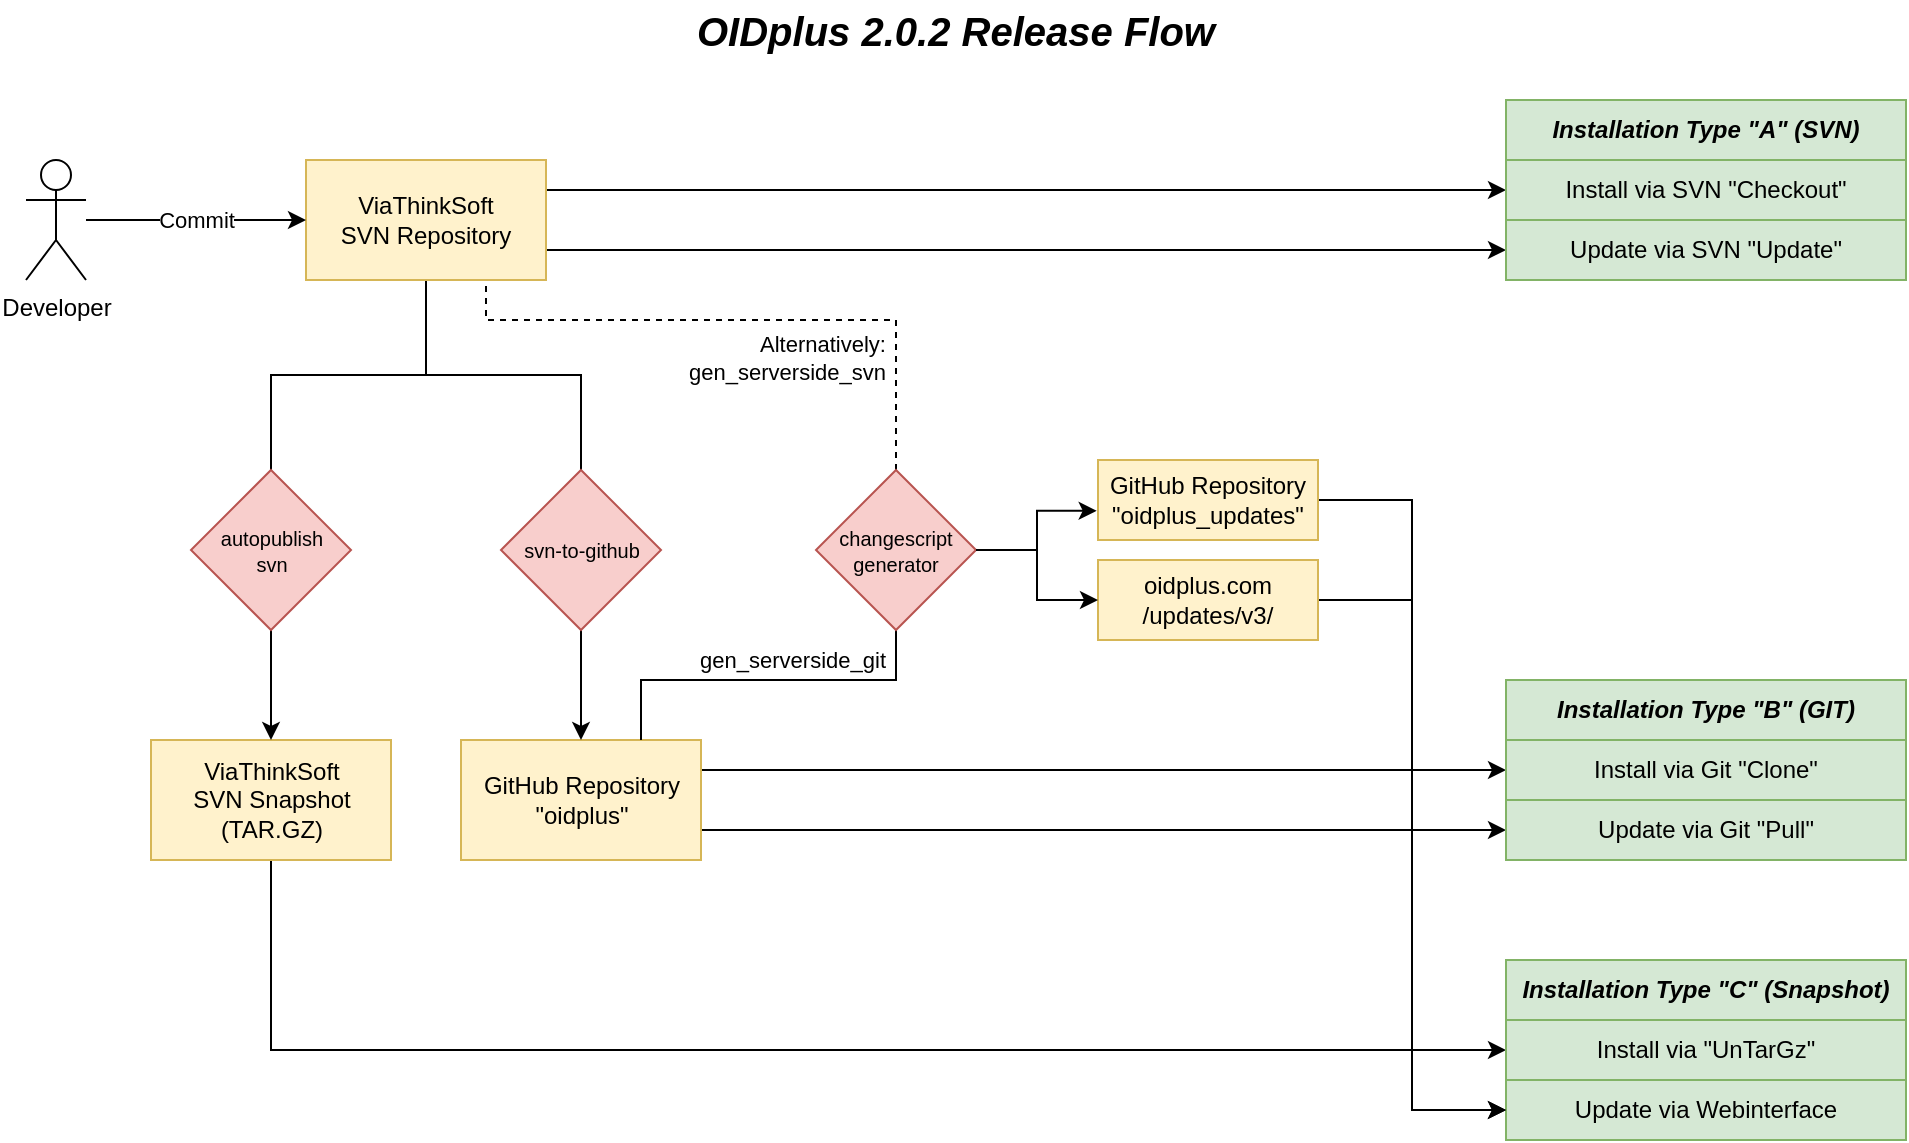 <mxfile version="24.8.4">
  <diagram id="DArt9t6vWIeZLzNnKvh0" name="Page-1">
    <mxGraphModel dx="1220" dy="1820" grid="1" gridSize="10" guides="1" tooltips="1" connect="1" arrows="1" fold="1" page="1" pageScale="1" pageWidth="827" pageHeight="1169" math="0" shadow="0">
      <root>
        <mxCell id="0" />
        <mxCell id="1" parent="0" />
        <mxCell id="pzTQoOp8B2-7x3eVgFas-1" style="edgeStyle=orthogonalEdgeStyle;rounded=0;orthogonalLoop=1;jettySize=auto;html=1;endArrow=none;endFill=0;" edge="1" parent="1" source="YnHPVtSprjfw0wVGQJYI-18" target="YnHPVtSprjfw0wVGQJYI-42">
          <mxGeometry relative="1" as="geometry" />
        </mxCell>
        <mxCell id="pzTQoOp8B2-7x3eVgFas-2" style="edgeStyle=orthogonalEdgeStyle;rounded=0;orthogonalLoop=1;jettySize=auto;html=1;endArrow=none;endFill=0;" edge="1" parent="1" source="YnHPVtSprjfw0wVGQJYI-18" target="YnHPVtSprjfw0wVGQJYI-44">
          <mxGeometry relative="1" as="geometry" />
        </mxCell>
        <mxCell id="pzTQoOp8B2-7x3eVgFas-17" style="edgeStyle=orthogonalEdgeStyle;rounded=0;orthogonalLoop=1;jettySize=auto;html=1;exitX=1;exitY=0.25;exitDx=0;exitDy=0;entryX=0;entryY=0.5;entryDx=0;entryDy=0;" edge="1" parent="1" source="YnHPVtSprjfw0wVGQJYI-18" target="YnHPVtSprjfw0wVGQJYI-22">
          <mxGeometry relative="1" as="geometry" />
        </mxCell>
        <mxCell id="pzTQoOp8B2-7x3eVgFas-18" style="edgeStyle=orthogonalEdgeStyle;rounded=0;orthogonalLoop=1;jettySize=auto;html=1;exitX=1;exitY=0.75;exitDx=0;exitDy=0;entryX=0;entryY=0.5;entryDx=0;entryDy=0;" edge="1" parent="1" source="YnHPVtSprjfw0wVGQJYI-18" target="YnHPVtSprjfw0wVGQJYI-30">
          <mxGeometry relative="1" as="geometry" />
        </mxCell>
        <mxCell id="YnHPVtSprjfw0wVGQJYI-18" value="ViaThinkSoft&lt;br&gt;SVN Repository" style="rounded=0;whiteSpace=wrap;html=1;fillColor=#fff2cc;strokeColor=#d6b656;" parent="1" vertex="1">
          <mxGeometry x="170" y="-1060" width="120" height="60" as="geometry" />
        </mxCell>
        <mxCell id="pzTQoOp8B2-7x3eVgFas-22" style="edgeStyle=orthogonalEdgeStyle;rounded=0;orthogonalLoop=1;jettySize=auto;html=1;entryX=0;entryY=0.5;entryDx=0;entryDy=0;" edge="1" parent="1" source="YnHPVtSprjfw0wVGQJYI-19" target="YnHPVtSprjfw0wVGQJYI-24">
          <mxGeometry relative="1" as="geometry">
            <Array as="points">
              <mxPoint x="153" y="-615" />
            </Array>
          </mxGeometry>
        </mxCell>
        <mxCell id="YnHPVtSprjfw0wVGQJYI-19" value="ViaThinkSoft&lt;br&gt;SVN Snapshot (TAR.GZ)" style="rounded=0;whiteSpace=wrap;html=1;fillColor=#fff2cc;strokeColor=#d6b656;" parent="1" vertex="1">
          <mxGeometry x="92.5" y="-770" width="120" height="60" as="geometry" />
        </mxCell>
        <mxCell id="pzTQoOp8B2-7x3eVgFas-23" style="edgeStyle=orthogonalEdgeStyle;rounded=0;orthogonalLoop=1;jettySize=auto;html=1;exitX=1;exitY=0.75;exitDx=0;exitDy=0;entryX=0;entryY=0.5;entryDx=0;entryDy=0;" edge="1" parent="1" source="YnHPVtSprjfw0wVGQJYI-20" target="YnHPVtSprjfw0wVGQJYI-32">
          <mxGeometry relative="1" as="geometry" />
        </mxCell>
        <mxCell id="pzTQoOp8B2-7x3eVgFas-24" style="edgeStyle=orthogonalEdgeStyle;rounded=0;orthogonalLoop=1;jettySize=auto;html=1;exitX=1;exitY=0.25;exitDx=0;exitDy=0;entryX=0;entryY=0.5;entryDx=0;entryDy=0;" edge="1" parent="1" source="YnHPVtSprjfw0wVGQJYI-20" target="YnHPVtSprjfw0wVGQJYI-26">
          <mxGeometry relative="1" as="geometry" />
        </mxCell>
        <mxCell id="YnHPVtSprjfw0wVGQJYI-20" value="GitHub Repository&lt;div&gt;&quot;oidplus&quot;&lt;/div&gt;" style="rounded=0;whiteSpace=wrap;html=1;fillColor=#fff2cc;strokeColor=#d6b656;" parent="1" vertex="1">
          <mxGeometry x="247.5" y="-770" width="120" height="60" as="geometry" />
        </mxCell>
        <mxCell id="YnHPVtSprjfw0wVGQJYI-22" value="Install via SVN &quot;Checkout&quot;" style="rounded=0;whiteSpace=wrap;html=1;fillColor=#d5e8d4;strokeColor=#82b366;" parent="1" vertex="1">
          <mxGeometry x="770" y="-1060" width="200" height="30" as="geometry" />
        </mxCell>
        <mxCell id="YnHPVtSprjfw0wVGQJYI-24" value="Install via &quot;UnTarGz&quot;" style="rounded=0;whiteSpace=wrap;html=1;fillColor=#d5e8d4;strokeColor=#82b366;" parent="1" vertex="1">
          <mxGeometry x="770" y="-630" width="200" height="30" as="geometry" />
        </mxCell>
        <mxCell id="YnHPVtSprjfw0wVGQJYI-26" value="Install via Git &quot;Clone&quot;" style="rounded=0;whiteSpace=wrap;html=1;fillColor=#d5e8d4;strokeColor=#82b366;" parent="1" vertex="1">
          <mxGeometry x="770" y="-770" width="200" height="30" as="geometry" />
        </mxCell>
        <mxCell id="YnHPVtSprjfw0wVGQJYI-27" value="Commit" style="edgeStyle=orthogonalEdgeStyle;rounded=0;orthogonalLoop=1;jettySize=auto;html=1;entryX=0;entryY=0.5;entryDx=0;entryDy=0;" parent="1" source="YnHPVtSprjfw0wVGQJYI-28" target="YnHPVtSprjfw0wVGQJYI-18" edge="1">
          <mxGeometry relative="1" as="geometry" />
        </mxCell>
        <mxCell id="YnHPVtSprjfw0wVGQJYI-28" value="Developer" style="shape=umlActor;verticalLabelPosition=bottom;verticalAlign=top;html=1;outlineConnect=0;" parent="1" vertex="1">
          <mxGeometry x="30" y="-1060" width="30" height="60" as="geometry" />
        </mxCell>
        <mxCell id="YnHPVtSprjfw0wVGQJYI-30" value="Update via SVN &quot;Update&quot;" style="rounded=0;whiteSpace=wrap;html=1;fillColor=#d5e8d4;strokeColor=#82b366;" parent="1" vertex="1">
          <mxGeometry x="770" y="-1030" width="200" height="30" as="geometry" />
        </mxCell>
        <mxCell id="YnHPVtSprjfw0wVGQJYI-32" value="Update via Git &quot;Pull&quot;" style="rounded=0;whiteSpace=wrap;html=1;fillColor=#d5e8d4;strokeColor=#82b366;" parent="1" vertex="1">
          <mxGeometry x="770" y="-740" width="200" height="30" as="geometry" />
        </mxCell>
        <mxCell id="YnHPVtSprjfw0wVGQJYI-35" value="Update via Webinterface" style="rounded=0;whiteSpace=wrap;html=1;fillColor=#d5e8d4;strokeColor=#82b366;" parent="1" vertex="1">
          <mxGeometry x="770" y="-600" width="200" height="30" as="geometry" />
        </mxCell>
        <mxCell id="pzTQoOp8B2-7x3eVgFas-25" style="edgeStyle=orthogonalEdgeStyle;rounded=0;orthogonalLoop=1;jettySize=auto;html=1;entryX=0;entryY=0.5;entryDx=0;entryDy=0;" edge="1" parent="1" source="YnHPVtSprjfw0wVGQJYI-38" target="YnHPVtSprjfw0wVGQJYI-35">
          <mxGeometry relative="1" as="geometry" />
        </mxCell>
        <mxCell id="YnHPVtSprjfw0wVGQJYI-38" value="GitHub Repository&lt;div&gt;&quot;oidplus_updates&quot;&lt;/div&gt;" style="rounded=0;whiteSpace=wrap;html=1;fillColor=#fff2cc;strokeColor=#d6b656;" parent="1" vertex="1">
          <mxGeometry x="566" y="-910" width="110" height="40" as="geometry" />
        </mxCell>
        <mxCell id="pzTQoOp8B2-7x3eVgFas-27" style="edgeStyle=orthogonalEdgeStyle;rounded=0;orthogonalLoop=1;jettySize=auto;html=1;entryX=0;entryY=0.5;entryDx=0;entryDy=0;" edge="1" parent="1" source="YnHPVtSprjfw0wVGQJYI-39" target="YnHPVtSprjfw0wVGQJYI-35">
          <mxGeometry relative="1" as="geometry" />
        </mxCell>
        <mxCell id="YnHPVtSprjfw0wVGQJYI-39" value="oidplus.com&lt;div&gt;&lt;div&gt;/updates/v3/&lt;/div&gt;&lt;/div&gt;" style="rounded=0;whiteSpace=wrap;html=1;fillColor=#fff2cc;strokeColor=#d6b656;" parent="1" vertex="1">
          <mxGeometry x="566" y="-860" width="110" height="40" as="geometry" />
        </mxCell>
        <mxCell id="pzTQoOp8B2-7x3eVgFas-4" value="" style="edgeStyle=orthogonalEdgeStyle;rounded=0;orthogonalLoop=1;jettySize=auto;html=1;" edge="1" parent="1" source="YnHPVtSprjfw0wVGQJYI-42" target="YnHPVtSprjfw0wVGQJYI-19">
          <mxGeometry relative="1" as="geometry" />
        </mxCell>
        <mxCell id="YnHPVtSprjfw0wVGQJYI-42" value="&lt;font style=&quot;font-size: 10px;&quot;&gt;autopublish&lt;/font&gt;&lt;div style=&quot;font-size: 10px;&quot;&gt;&lt;font style=&quot;font-size: 10px;&quot;&gt;svn&lt;/font&gt;&lt;/div&gt;" style="rhombus;whiteSpace=wrap;html=1;fillColor=#f8cecc;strokeColor=#b85450;" parent="1" vertex="1">
          <mxGeometry x="112.5" y="-905" width="80" height="80" as="geometry" />
        </mxCell>
        <mxCell id="pzTQoOp8B2-7x3eVgFas-3" value="" style="edgeStyle=orthogonalEdgeStyle;rounded=0;orthogonalLoop=1;jettySize=auto;html=1;" edge="1" parent="1" source="YnHPVtSprjfw0wVGQJYI-44" target="YnHPVtSprjfw0wVGQJYI-20">
          <mxGeometry relative="1" as="geometry" />
        </mxCell>
        <mxCell id="YnHPVtSprjfw0wVGQJYI-44" value="&lt;font style=&quot;font-size: 10px;&quot;&gt;svn-to-github&lt;/font&gt;" style="rhombus;whiteSpace=wrap;html=1;fillColor=#f8cecc;strokeColor=#b85450;" parent="1" vertex="1">
          <mxGeometry x="267.5" y="-905" width="80" height="80" as="geometry" />
        </mxCell>
        <mxCell id="pzTQoOp8B2-7x3eVgFas-12" style="edgeStyle=orthogonalEdgeStyle;rounded=0;orthogonalLoop=1;jettySize=auto;html=1;entryX=0;entryY=0.5;entryDx=0;entryDy=0;" edge="1" parent="1" source="YnHPVtSprjfw0wVGQJYI-48" target="YnHPVtSprjfw0wVGQJYI-39">
          <mxGeometry relative="1" as="geometry" />
        </mxCell>
        <mxCell id="pzTQoOp8B2-7x3eVgFas-14" style="edgeStyle=orthogonalEdgeStyle;rounded=0;orthogonalLoop=1;jettySize=auto;html=1;entryX=0.75;entryY=1;entryDx=0;entryDy=0;endArrow=none;endFill=0;dashed=1;" edge="1" parent="1" source="YnHPVtSprjfw0wVGQJYI-48" target="YnHPVtSprjfw0wVGQJYI-18">
          <mxGeometry relative="1" as="geometry">
            <Array as="points">
              <mxPoint x="465" y="-980" />
              <mxPoint x="260" y="-980" />
            </Array>
          </mxGeometry>
        </mxCell>
        <mxCell id="pzTQoOp8B2-7x3eVgFas-19" value="Alternatively:&lt;div&gt;gen_serverside_svn&lt;/div&gt;" style="edgeLabel;html=1;align=right;verticalAlign=middle;resizable=0;points=[];" vertex="1" connectable="0" parent="pzTQoOp8B2-7x3eVgFas-14">
          <mxGeometry x="0.015" y="1" relative="1" as="geometry">
            <mxPoint x="72" y="18" as="offset" />
          </mxGeometry>
        </mxCell>
        <mxCell id="pzTQoOp8B2-7x3eVgFas-16" style="edgeStyle=orthogonalEdgeStyle;rounded=0;orthogonalLoop=1;jettySize=auto;html=1;entryX=0.75;entryY=0;entryDx=0;entryDy=0;endArrow=none;endFill=0;" edge="1" parent="1" source="YnHPVtSprjfw0wVGQJYI-48" target="YnHPVtSprjfw0wVGQJYI-20">
          <mxGeometry relative="1" as="geometry">
            <Array as="points">
              <mxPoint x="465" y="-800" />
              <mxPoint x="338" y="-800" />
            </Array>
          </mxGeometry>
        </mxCell>
        <mxCell id="pzTQoOp8B2-7x3eVgFas-20" value="gen_serverside_git" style="edgeLabel;html=1;align=right;verticalAlign=middle;resizable=0;points=[];" vertex="1" connectable="0" parent="pzTQoOp8B2-7x3eVgFas-16">
          <mxGeometry x="0.212" y="-2" relative="1" as="geometry">
            <mxPoint x="81" y="-8" as="offset" />
          </mxGeometry>
        </mxCell>
        <mxCell id="YnHPVtSprjfw0wVGQJYI-48" value="&lt;font style=&quot;font-size: 10px;&quot;&gt;changescript&lt;/font&gt;&lt;div style=&quot;font-size: 10px;&quot;&gt;&lt;font style=&quot;font-size: 10px;&quot;&gt;generator&lt;/font&gt;&lt;/div&gt;" style="rhombus;whiteSpace=wrap;html=1;fillColor=#f8cecc;strokeColor=#b85450;" parent="1" vertex="1">
          <mxGeometry x="425" y="-905" width="80" height="80" as="geometry" />
        </mxCell>
        <mxCell id="YnHPVtSprjfw0wVGQJYI-49" value="&lt;b&gt;&lt;i&gt;Installation Type &quot;A&quot; (SVN)&lt;/i&gt;&lt;/b&gt;" style="text;html=1;align=center;verticalAlign=middle;whiteSpace=wrap;rounded=0;fillColor=#d5e8d4;strokeColor=#82b366;" parent="1" vertex="1">
          <mxGeometry x="770" y="-1090" width="200" height="30" as="geometry" />
        </mxCell>
        <mxCell id="YnHPVtSprjfw0wVGQJYI-50" value="&lt;b&gt;&lt;i&gt;Installation Type &quot;B&quot; (GIT)&lt;/i&gt;&lt;/b&gt;" style="text;html=1;align=center;verticalAlign=middle;whiteSpace=wrap;rounded=0;fillColor=#d5e8d4;strokeColor=#82b366;" parent="1" vertex="1">
          <mxGeometry x="770" y="-800" width="200" height="30" as="geometry" />
        </mxCell>
        <mxCell id="YnHPVtSprjfw0wVGQJYI-51" value="&lt;b&gt;&lt;i&gt;Installation Type &quot;C&quot; (Snapshot)&lt;/i&gt;&lt;/b&gt;" style="text;html=1;align=center;verticalAlign=middle;whiteSpace=wrap;rounded=0;fillColor=#d5e8d4;strokeColor=#82b366;" parent="1" vertex="1">
          <mxGeometry x="770" y="-660" width="200" height="30" as="geometry" />
        </mxCell>
        <mxCell id="YnHPVtSprjfw0wVGQJYI-52" value="&lt;b&gt;&lt;i&gt;&lt;font style=&quot;font-size: 20px;&quot;&gt;OIDplus 2.0.2 Release Flow&lt;/font&gt;&lt;/i&gt;&lt;/b&gt;" style="text;html=1;align=center;verticalAlign=middle;whiteSpace=wrap;rounded=0;" parent="1" vertex="1">
          <mxGeometry x="20" y="-1140" width="950" height="30" as="geometry" />
        </mxCell>
        <mxCell id="pzTQoOp8B2-7x3eVgFas-11" style="edgeStyle=orthogonalEdgeStyle;rounded=0;orthogonalLoop=1;jettySize=auto;html=1;entryX=-0.006;entryY=0.635;entryDx=0;entryDy=0;entryPerimeter=0;" edge="1" parent="1" source="YnHPVtSprjfw0wVGQJYI-48" target="YnHPVtSprjfw0wVGQJYI-38">
          <mxGeometry relative="1" as="geometry" />
        </mxCell>
      </root>
    </mxGraphModel>
  </diagram>
</mxfile>
